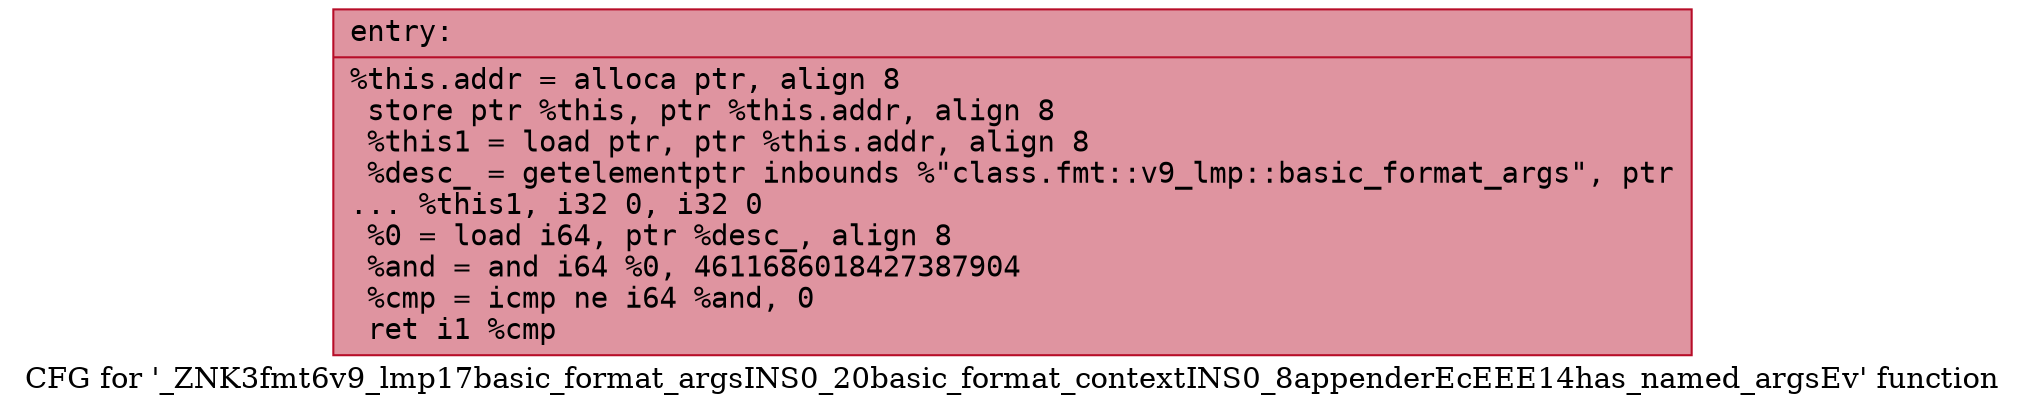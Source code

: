 digraph "CFG for '_ZNK3fmt6v9_lmp17basic_format_argsINS0_20basic_format_contextINS0_8appenderEcEEE14has_named_argsEv' function" {
	label="CFG for '_ZNK3fmt6v9_lmp17basic_format_argsINS0_20basic_format_contextINS0_8appenderEcEEE14has_named_argsEv' function";

	Node0x556bfeb357d0 [shape=record,color="#b70d28ff", style=filled, fillcolor="#b70d2870" fontname="Courier",label="{entry:\l|  %this.addr = alloca ptr, align 8\l  store ptr %this, ptr %this.addr, align 8\l  %this1 = load ptr, ptr %this.addr, align 8\l  %desc_ = getelementptr inbounds %\"class.fmt::v9_lmp::basic_format_args\", ptr\l... %this1, i32 0, i32 0\l  %0 = load i64, ptr %desc_, align 8\l  %and = and i64 %0, 4611686018427387904\l  %cmp = icmp ne i64 %and, 0\l  ret i1 %cmp\l}"];
}

